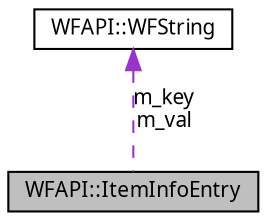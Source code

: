 digraph G
{
  edge [fontname="FreeSans.ttf",fontsize=10,labelfontname="FreeSans.ttf",labelfontsize=10];
  node [fontname="FreeSans.ttf",fontsize=10,shape=record];
  Node1 [label="WFAPI::ItemInfoEntry",height=0.2,width=0.4,color="black", fillcolor="grey75", style="filled" fontcolor="black"];
  Node2 -> Node1 [dir=back,color="darkorchid3",fontsize=10,style="dashed",label="m_key\nm_val",fontname="FreeSans.ttf"];
  Node2 [label="WFAPI::WFString",height=0.2,width=0.4,color="black", fillcolor="white", style="filled",URL="$classWFAPI_1_1WFString.html"];
}

